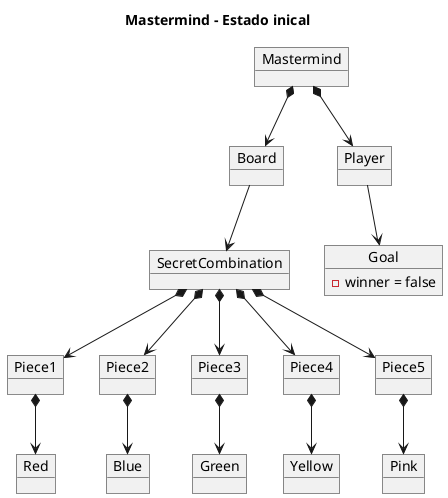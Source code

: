 @startuml

title Mastermind - Estado inical

object Mastermind

object Board 
object Player

object Goal

Goal : -winner = false

object SecretCombination

object Piece1
object Piece2
object Piece3
object Piece4
object Piece5

object Red
object Blue
object Green
object Yellow
object Pink

Mastermind *--> Player
Mastermind *--> Board

Player --> Goal

Board --> SecretCombination

SecretCombination *--> Piece1
SecretCombination *--> Piece2
SecretCombination *--> Piece3
SecretCombination *--> Piece4
SecretCombination *--> Piece5

Piece1 *--> Red
Piece2 *--> Blue
Piece3 *--> Green
Piece4 *--> Yellow
Piece5 *--> Pink

@enduml